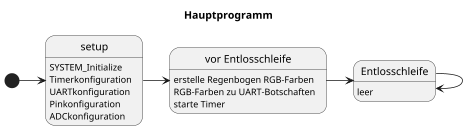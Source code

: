 @startuml
scale 0.75
hide empty description
Title Hauptprogramm
state "setup" as s
s : SYSTEM_Initialize
s : Timerkonfiguration
s : UARTkonfiguration
s : Pinkonfiguration
s : ADCkonfiguration 
[*] -right-> s
state "vor Entlosschleife" as bl{
bl : erstelle Regenbogen RGB-Farben
bl : RGB-Farben zu UART-Botschaften
bl : starte Timer
}
s -right-> bl
state "Entlosschleife" as l
l : leer
bl -right-> l
l --> l
@endumls
